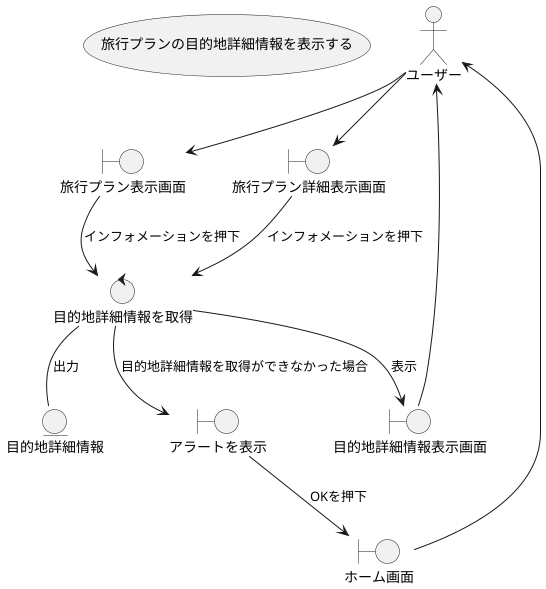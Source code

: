 @startuml

usecase 旅行プランの目的地詳細情報を表示する

actor ユーザー

boundary ホーム画面
boundary アラートを表示
boundary 旅行プラン表示画面
boundary 旅行プラン詳細表示画面
boundary 目的地詳細情報表示画面

control 目的地詳細情報を取得

entity 目的地詳細情報

ユーザー --> 旅行プラン表示画面
ユーザー --> 旅行プラン詳細表示画面

旅行プラン表示画面 --> 目的地詳細情報を取得 : インフォメーションを押下
旅行プラン詳細表示画面 --> 目的地詳細情報を取得 : インフォメーションを押下
目的地詳細情報を取得 -- 目的地詳細情報 : 出力
目的地詳細情報を取得 --> アラートを表示 : 目的地詳細情報を取得ができなかった場合
アラートを表示 --> ホーム画面 : OKを押下
ホーム画面 --> ユーザー
目的地詳細情報を取得 --> 目的地詳細情報表示画面 : 表示
目的地詳細情報表示画面 --> ユーザー

@enduml